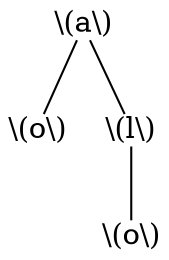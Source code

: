 graph {
	0 [label="\\(a\\)" shape=plain]
	1 [label="\\(o\\)" shape=plain]
	0 -- 1
	2 [label="\\(l\\)" shape=plain]
	0 -- 2
	3 [label="\\(o\\)" shape=plain]
	2 -- 3
}
